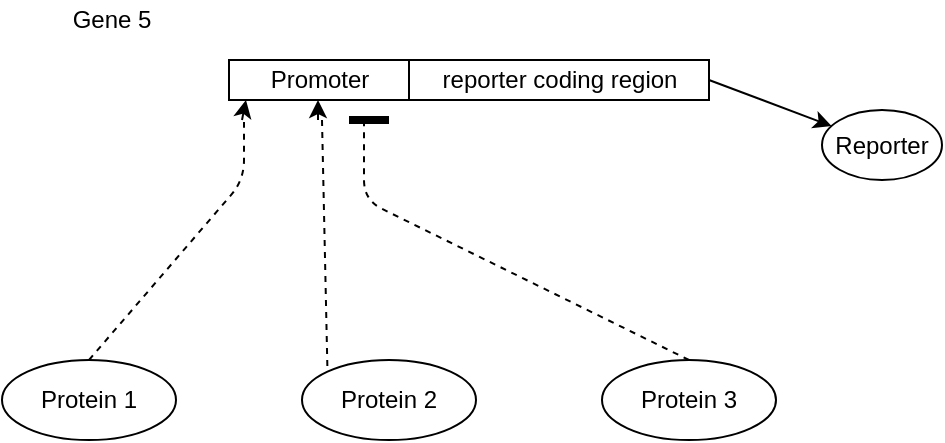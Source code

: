 <mxfile version="12.1.9" type="device" pages="1"><diagram id="crJiol4zHg_18I6McwzE" name="Page-1"><mxGraphModel dx="445" dy="399" grid="1" gridSize="10" guides="1" tooltips="1" connect="1" arrows="1" fold="1" page="1" pageScale="1" pageWidth="827" pageHeight="1169" math="0" shadow="0"><root><mxCell id="0"/><mxCell id="1" parent="0"/><mxCell id="uUn7hmebHLQunjcFHx2n-1" value="Promoter" style="rounded=0;whiteSpace=wrap;html=1;" vertex="1" parent="1"><mxGeometry x="153.5" y="50" width="90" height="20" as="geometry"/></mxCell><mxCell id="uUn7hmebHLQunjcFHx2n-2" value="reporter coding region" style="rounded=0;whiteSpace=wrap;html=1;" vertex="1" parent="1"><mxGeometry x="243.5" y="50" width="150" height="20" as="geometry"/></mxCell><mxCell id="uUn7hmebHLQunjcFHx2n-3" value="Gene 5" style="text;html=1;strokeColor=none;fillColor=none;align=center;verticalAlign=middle;whiteSpace=wrap;rounded=0;" vertex="1" parent="1"><mxGeometry x="70" y="20" width="50" height="20" as="geometry"/></mxCell><mxCell id="uUn7hmebHLQunjcFHx2n-5" value="Protein 1" style="ellipse;whiteSpace=wrap;html=1;" vertex="1" parent="1"><mxGeometry x="40" y="200" width="87" height="40" as="geometry"/></mxCell><mxCell id="uUn7hmebHLQunjcFHx2n-6" value="Protein 2" style="ellipse;whiteSpace=wrap;html=1;" vertex="1" parent="1"><mxGeometry x="190" y="200" width="87" height="40" as="geometry"/></mxCell><mxCell id="uUn7hmebHLQunjcFHx2n-7" value="Protein 3" style="ellipse;whiteSpace=wrap;html=1;" vertex="1" parent="1"><mxGeometry x="340" y="200" width="87" height="40" as="geometry"/></mxCell><mxCell id="uUn7hmebHLQunjcFHx2n-8" value="" style="endArrow=none;dashed=1;html=1;exitX=0.5;exitY=0;exitDx=0;exitDy=0;" edge="1" parent="1" source="uUn7hmebHLQunjcFHx2n-5"><mxGeometry width="50" height="50" relative="1" as="geometry"><mxPoint x="40" y="310" as="sourcePoint"/><mxPoint x="161" y="81" as="targetPoint"/><Array as="points"><mxPoint x="161" y="110"/></Array></mxGeometry></mxCell><mxCell id="uUn7hmebHLQunjcFHx2n-11" value="" style="endArrow=none;dashed=1;html=1;exitX=0.5;exitY=0;exitDx=0;exitDy=0;" edge="1" parent="1" source="uUn7hmebHLQunjcFHx2n-7" target="uUn7hmebHLQunjcFHx2n-12"><mxGeometry width="50" height="50" relative="1" as="geometry"><mxPoint x="93.5" y="210" as="sourcePoint"/><mxPoint x="221" y="100" as="targetPoint"/><Array as="points"><mxPoint x="221" y="120"/></Array></mxGeometry></mxCell><mxCell id="uUn7hmebHLQunjcFHx2n-12" value="" style="line;strokeWidth=4;html=1;perimeter=backbonePerimeter;points=[];outlineConnect=0;" vertex="1" parent="1"><mxGeometry x="213.5" y="75" width="20" height="10" as="geometry"/></mxCell><mxCell id="uUn7hmebHLQunjcFHx2n-13" value="" style="endArrow=none;dashed=1;html=1;entryX=0;entryY=0;entryDx=0;entryDy=0;" edge="1" parent="1" target="uUn7hmebHLQunjcFHx2n-6"><mxGeometry width="50" height="50" relative="1" as="geometry"><mxPoint x="200" y="80" as="sourcePoint"/><mxPoint x="90" y="260" as="targetPoint"/></mxGeometry></mxCell><mxCell id="uUn7hmebHLQunjcFHx2n-14" value="" style="endArrow=classic;html=1;" edge="1" parent="1"><mxGeometry width="50" height="50" relative="1" as="geometry"><mxPoint x="198" y="80" as="sourcePoint"/><mxPoint x="198" y="70" as="targetPoint"/></mxGeometry></mxCell><mxCell id="uUn7hmebHLQunjcFHx2n-15" value="" style="endArrow=classic;html=1;exitX=1;exitY=0.5;exitDx=0;exitDy=0;" edge="1" parent="1" source="uUn7hmebHLQunjcFHx2n-2" target="uUn7hmebHLQunjcFHx2n-16"><mxGeometry width="50" height="50" relative="1" as="geometry"><mxPoint x="40" y="310" as="sourcePoint"/><mxPoint x="460" y="90" as="targetPoint"/></mxGeometry></mxCell><mxCell id="uUn7hmebHLQunjcFHx2n-16" value="Reporter" style="ellipse;whiteSpace=wrap;html=1;" vertex="1" parent="1"><mxGeometry x="450" y="75" width="60" height="35" as="geometry"/></mxCell><mxCell id="uUn7hmebHLQunjcFHx2n-19" value="" style="endArrow=classic;html=1;" edge="1" parent="1"><mxGeometry width="50" height="50" relative="1" as="geometry"><mxPoint x="160" y="80" as="sourcePoint"/><mxPoint x="162" y="70" as="targetPoint"/></mxGeometry></mxCell></root></mxGraphModel></diagram></mxfile>